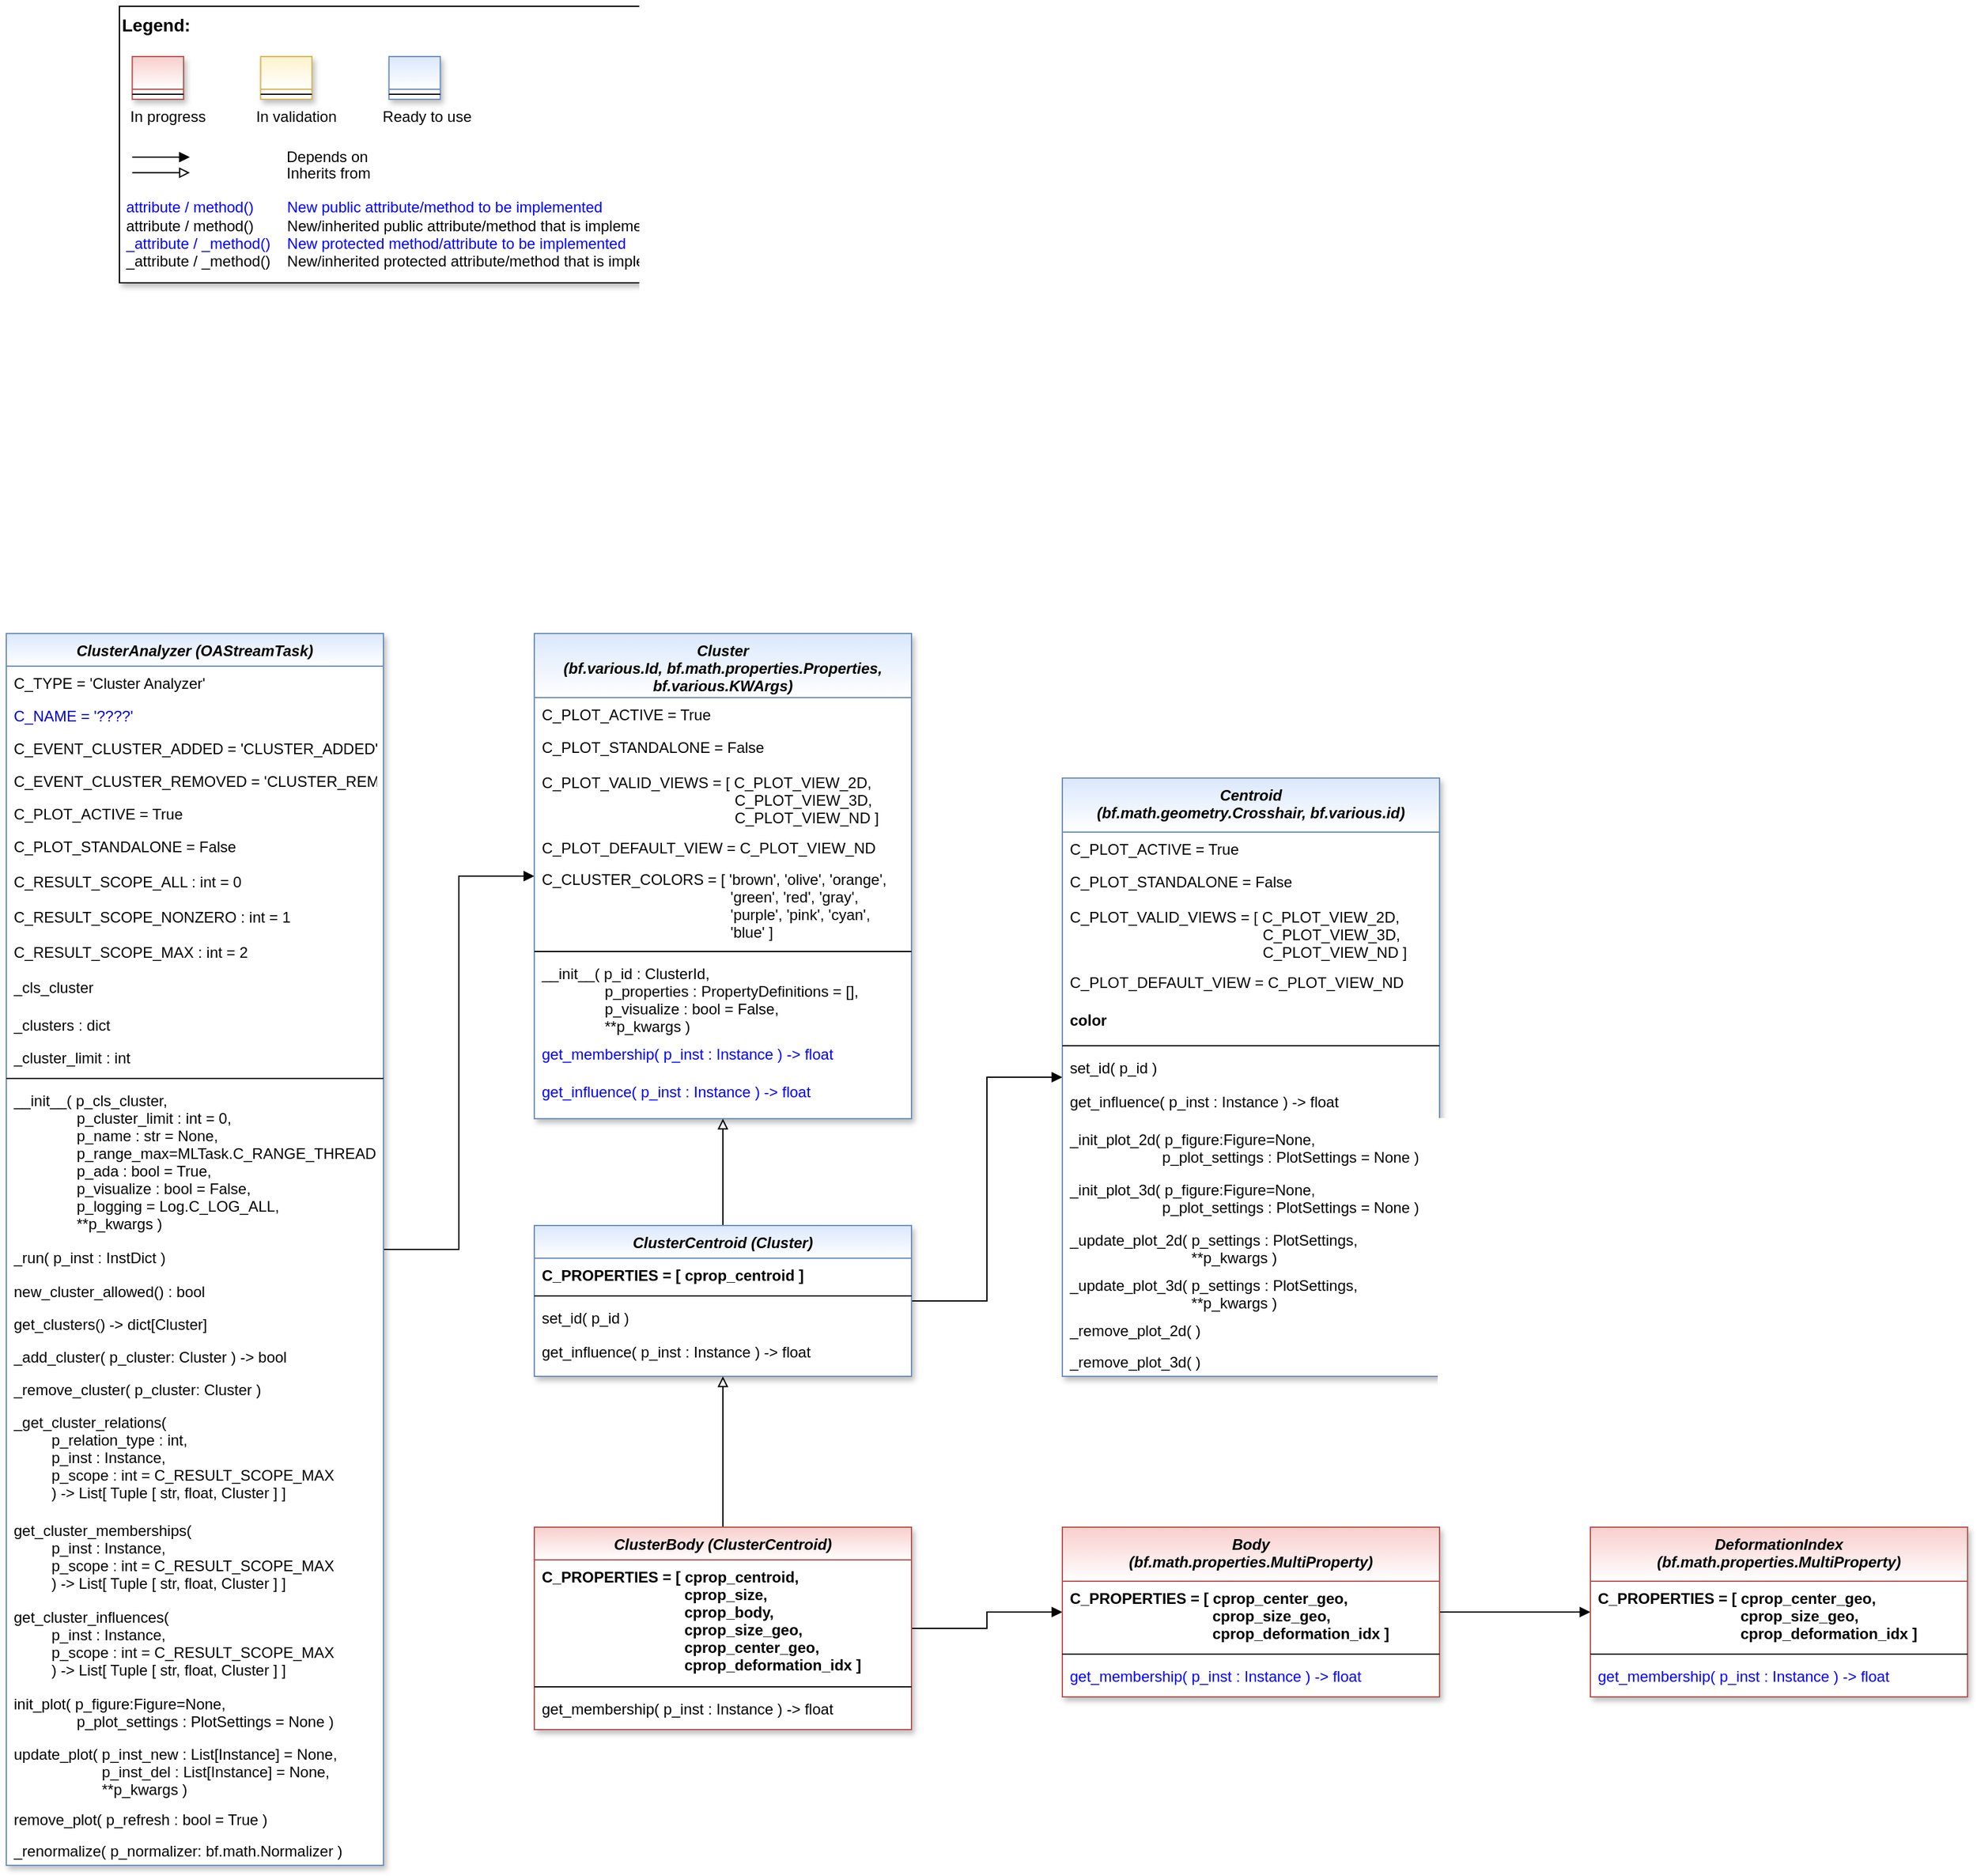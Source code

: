 <mxfile version="26.0.16">
  <diagram id="C5RBs43oDa-KdzZeNtuy" name="Page-1">
    <mxGraphModel dx="2884" dy="2891" grid="1" gridSize="10" guides="1" tooltips="1" connect="1" arrows="1" fold="1" page="1" pageScale="1" pageWidth="2336" pageHeight="1654" math="0" shadow="0">
      <root>
        <mxCell id="WIyWlLk6GJQsqaUBKTNV-0" />
        <mxCell id="WIyWlLk6GJQsqaUBKTNV-1" parent="WIyWlLk6GJQsqaUBKTNV-0" />
        <mxCell id="8to30gGF-NwvKGgbKM0f-0" style="edgeStyle=orthogonalEdgeStyle;rounded=0;orthogonalLoop=1;jettySize=auto;html=1;endArrow=block;endFill=1;" parent="WIyWlLk6GJQsqaUBKTNV-1" source="fdyP1tWBDfPf_pqGQ-dC-91" target="ZzQm4s6gQr2k5gAJpQ90-0" edge="1">
          <mxGeometry relative="1" as="geometry" />
        </mxCell>
        <mxCell id="fdyP1tWBDfPf_pqGQ-dC-91" value="ClusterAnalyzer (OAStreamTask)" style="swimlane;fontStyle=3;align=center;verticalAlign=top;childLayout=stackLayout;horizontal=1;startSize=26;horizontalStack=0;resizeParent=1;resizeLast=0;collapsible=1;marginBottom=0;rounded=0;shadow=1;strokeWidth=1;fillColor=#dae8fc;strokeColor=#6c8ebf;swimlaneFillColor=#ffffff;gradientColor=#FFFFFF;" parent="WIyWlLk6GJQsqaUBKTNV-1" vertex="1">
          <mxGeometry x="40" y="149" width="300" height="980" as="geometry">
            <mxRectangle x="230" y="140" width="160" height="26" as="alternateBounds" />
          </mxGeometry>
        </mxCell>
        <mxCell id="u_LcHSpNlp2SDuldC6Ik-1" value="C_TYPE = &#39;Cluster Analyzer&#39;" style="text;align=left;verticalAlign=top;spacingLeft=4;spacingRight=4;overflow=hidden;rotatable=0;points=[[0,0.5],[1,0.5]];portConstraint=eastwest;fontColor=default;" parent="fdyP1tWBDfPf_pqGQ-dC-91" vertex="1">
          <mxGeometry y="26" width="300" height="26" as="geometry" />
        </mxCell>
        <mxCell id="ha-FynVWbeqEeqbahRzi-0" value="C_NAME = &#39;????&#39;" style="text;align=left;verticalAlign=top;spacingLeft=4;spacingRight=4;overflow=hidden;rotatable=0;points=[[0,0.5],[1,0.5]];portConstraint=eastwest;fontColor=#0000CC;" parent="fdyP1tWBDfPf_pqGQ-dC-91" vertex="1">
          <mxGeometry y="52" width="300" height="26" as="geometry" />
        </mxCell>
        <mxCell id="FSbazA9buHETMWcpUqeL-2" value="C_EVENT_CLUSTER_ADDED = &#39;CLUSTER_ADDED&#39;" style="text;align=left;verticalAlign=top;spacingLeft=4;spacingRight=4;overflow=hidden;rotatable=0;points=[[0,0.5],[1,0.5]];portConstraint=eastwest;fontColor=default;" parent="fdyP1tWBDfPf_pqGQ-dC-91" vertex="1">
          <mxGeometry y="78" width="300" height="26" as="geometry" />
        </mxCell>
        <mxCell id="FSbazA9buHETMWcpUqeL-3" value="C_EVENT_CLUSTER_REMOVED = &#39;CLUSTER_REMOVED&#39;" style="text;align=left;verticalAlign=top;spacingLeft=4;spacingRight=4;overflow=hidden;rotatable=0;points=[[0,0.5],[1,0.5]];portConstraint=eastwest;fontColor=default;" parent="fdyP1tWBDfPf_pqGQ-dC-91" vertex="1">
          <mxGeometry y="104" width="300" height="26" as="geometry" />
        </mxCell>
        <mxCell id="NiR23lWWdtpF8f0qRRbo-54" value="C_PLOT_ACTIVE = True" style="text;align=left;verticalAlign=top;spacingLeft=4;spacingRight=4;overflow=hidden;rotatable=0;points=[[0,0.5],[1,0.5]];portConstraint=eastwest;fontColor=default;" parent="fdyP1tWBDfPf_pqGQ-dC-91" vertex="1">
          <mxGeometry y="130" width="300" height="26" as="geometry" />
        </mxCell>
        <mxCell id="NiR23lWWdtpF8f0qRRbo-55" value="C_PLOT_STANDALONE = False" style="text;align=left;verticalAlign=top;spacingLeft=4;spacingRight=4;overflow=hidden;rotatable=0;points=[[0,0.5],[1,0.5]];portConstraint=eastwest;fontColor=default;" parent="fdyP1tWBDfPf_pqGQ-dC-91" vertex="1">
          <mxGeometry y="156" width="300" height="28" as="geometry" />
        </mxCell>
        <mxCell id="_bpy7UCVCgOma2jbvFI5-0" value="C_RESULT_SCOPE_ALL : int = 0" style="text;align=left;verticalAlign=top;spacingLeft=4;spacingRight=4;overflow=hidden;rotatable=0;points=[[0,0.5],[1,0.5]];portConstraint=eastwest;fontColor=default;" parent="fdyP1tWBDfPf_pqGQ-dC-91" vertex="1">
          <mxGeometry y="184" width="300" height="28" as="geometry" />
        </mxCell>
        <mxCell id="_bpy7UCVCgOma2jbvFI5-1" value="C_RESULT_SCOPE_NONZERO : int = 1" style="text;align=left;verticalAlign=top;spacingLeft=4;spacingRight=4;overflow=hidden;rotatable=0;points=[[0,0.5],[1,0.5]];portConstraint=eastwest;fontColor=default;" parent="fdyP1tWBDfPf_pqGQ-dC-91" vertex="1">
          <mxGeometry y="212" width="300" height="28" as="geometry" />
        </mxCell>
        <mxCell id="_bpy7UCVCgOma2jbvFI5-2" value="C_RESULT_SCOPE_MAX : int = 2" style="text;align=left;verticalAlign=top;spacingLeft=4;spacingRight=4;overflow=hidden;rotatable=0;points=[[0,0.5],[1,0.5]];portConstraint=eastwest;fontColor=default;" parent="fdyP1tWBDfPf_pqGQ-dC-91" vertex="1">
          <mxGeometry y="240" width="300" height="28" as="geometry" />
        </mxCell>
        <mxCell id="kwwsB1o3Xoa45IJOqoYI-13" value="_cls_cluster" style="text;align=left;verticalAlign=top;spacingLeft=4;spacingRight=4;overflow=hidden;rotatable=0;points=[[0,0.5],[1,0.5]];portConstraint=eastwest;fontColor=default;" parent="fdyP1tWBDfPf_pqGQ-dC-91" vertex="1">
          <mxGeometry y="268" width="300" height="30" as="geometry" />
        </mxCell>
        <mxCell id="KbXGNwIy8tF2vyQGKh3L-16" value="_clusters : dict" style="text;align=left;verticalAlign=top;spacingLeft=4;spacingRight=4;overflow=hidden;rotatable=0;points=[[0,0.5],[1,0.5]];portConstraint=eastwest;fontColor=default;" parent="fdyP1tWBDfPf_pqGQ-dC-91" vertex="1">
          <mxGeometry y="298" width="300" height="26" as="geometry" />
        </mxCell>
        <mxCell id="a86A7pApxkxCLPiuyfrF-0" value="_cluster_limit : int" style="text;align=left;verticalAlign=top;spacingLeft=4;spacingRight=4;overflow=hidden;rotatable=0;points=[[0,0.5],[1,0.5]];portConstraint=eastwest;fontColor=default;" parent="fdyP1tWBDfPf_pqGQ-dC-91" vertex="1">
          <mxGeometry y="324" width="300" height="26" as="geometry" />
        </mxCell>
        <mxCell id="fdyP1tWBDfPf_pqGQ-dC-95" value="" style="line;html=1;strokeWidth=1;align=left;verticalAlign=middle;spacingTop=-1;spacingLeft=3;spacingRight=3;rotatable=0;labelPosition=right;points=[];portConstraint=eastwest;" parent="fdyP1tWBDfPf_pqGQ-dC-91" vertex="1">
          <mxGeometry y="350" width="300" height="8" as="geometry" />
        </mxCell>
        <mxCell id="tHnWimVgxmXVisinzfcg-1" value="__init__( p_cls_cluster,&#xa;               p_cluster_limit : int = 0,&#xa;               p_name : str = None,&#xa;               p_range_max=MLTask.C_RANGE_THREAD,&#xa;               p_ada : bool = True,&#xa;               p_visualize : bool = False,&#xa;               p_logging = Log.C_LOG_ALL,&#xa;               **p_kwargs )" style="text;align=left;verticalAlign=top;spacingLeft=4;spacingRight=4;overflow=hidden;rotatable=0;points=[[0,0.5],[1,0.5]];portConstraint=eastwest;fontColor=default;" parent="fdyP1tWBDfPf_pqGQ-dC-91" vertex="1">
          <mxGeometry y="358" width="300" height="125" as="geometry" />
        </mxCell>
        <mxCell id="FSbazA9buHETMWcpUqeL-1" value="_run( p_inst : InstDict )" style="text;align=left;verticalAlign=top;spacingLeft=4;spacingRight=4;overflow=hidden;rotatable=0;points=[[0,0.5],[1,0.5]];portConstraint=eastwest;fontColor=default;" parent="fdyP1tWBDfPf_pqGQ-dC-91" vertex="1">
          <mxGeometry y="483" width="300" height="27" as="geometry" />
        </mxCell>
        <mxCell id="qOahkQ_iAJw-odyaK0tz-0" value="new_cluster_allowed() : bool" style="text;align=left;verticalAlign=top;spacingLeft=4;spacingRight=4;overflow=hidden;rotatable=0;points=[[0,0.5],[1,0.5]];portConstraint=eastwest;fontColor=default;" parent="fdyP1tWBDfPf_pqGQ-dC-91" vertex="1">
          <mxGeometry y="510" width="300" height="26" as="geometry" />
        </mxCell>
        <mxCell id="NC4ok9Ms9W8lQ4tfJlZF-27" value="get_clusters() -&gt; dict[Cluster]" style="text;align=left;verticalAlign=top;spacingLeft=4;spacingRight=4;overflow=hidden;rotatable=0;points=[[0,0.5],[1,0.5]];portConstraint=eastwest;fontColor=default;" parent="fdyP1tWBDfPf_pqGQ-dC-91" vertex="1">
          <mxGeometry y="536" width="300" height="26" as="geometry" />
        </mxCell>
        <mxCell id="HgFk4HmuHH4VQ0Jvzqtj-0" value="_add_cluster( p_cluster: Cluster ) -&gt; bool" style="text;align=left;verticalAlign=top;spacingLeft=4;spacingRight=4;overflow=hidden;rotatable=0;points=[[0,0.5],[1,0.5]];portConstraint=eastwest;fontColor=default;" parent="fdyP1tWBDfPf_pqGQ-dC-91" vertex="1">
          <mxGeometry y="562" width="300" height="26" as="geometry" />
        </mxCell>
        <mxCell id="HgFk4HmuHH4VQ0Jvzqtj-1" value="_remove_cluster( p_cluster: Cluster )" style="text;align=left;verticalAlign=top;spacingLeft=4;spacingRight=4;overflow=hidden;rotatable=0;points=[[0,0.5],[1,0.5]];portConstraint=eastwest;fontColor=default;" parent="fdyP1tWBDfPf_pqGQ-dC-91" vertex="1">
          <mxGeometry y="588" width="300" height="26" as="geometry" />
        </mxCell>
        <mxCell id="INhLgSDpSaQf--5vrpYs-4" value="_get_cluster_relations( &#xa;         p_relation_type : int,&#xa;         p_inst : Instance,&#xa;         p_scope : int = C_RESULT_SCOPE_MAX&#xa;         ) -&gt; List[ Tuple [ str, float, Cluster ] ]" style="text;align=left;verticalAlign=top;spacingLeft=4;spacingRight=4;overflow=hidden;rotatable=0;points=[[0,0.5],[1,0.5]];portConstraint=eastwest;fontColor=default;" parent="fdyP1tWBDfPf_pqGQ-dC-91" vertex="1">
          <mxGeometry y="614" width="300" height="86" as="geometry" />
        </mxCell>
        <mxCell id="MdppRDNMOQBX0Ns-GjJF-3" value="get_cluster_memberships( &#xa;         p_inst : Instance,&#xa;         p_scope : int = C_RESULT_SCOPE_MAX&#xa;         ) -&gt; List[ Tuple [ str, float, Cluster ] ]" style="text;align=left;verticalAlign=top;spacingLeft=4;spacingRight=4;overflow=hidden;rotatable=0;points=[[0,0.5],[1,0.5]];portConstraint=eastwest;fontColor=default;" parent="fdyP1tWBDfPf_pqGQ-dC-91" vertex="1">
          <mxGeometry y="700" width="300" height="69" as="geometry" />
        </mxCell>
        <mxCell id="INhLgSDpSaQf--5vrpYs-0" value="get_cluster_influences( &#xa;         p_inst : Instance,&#xa;         p_scope : int = C_RESULT_SCOPE_MAX&#xa;         ) -&gt; List[ Tuple [ str, float, Cluster ] ]" style="text;align=left;verticalAlign=top;spacingLeft=4;spacingRight=4;overflow=hidden;rotatable=0;points=[[0,0.5],[1,0.5]];portConstraint=eastwest;fontColor=default;" parent="fdyP1tWBDfPf_pqGQ-dC-91" vertex="1">
          <mxGeometry y="769" width="300" height="69" as="geometry" />
        </mxCell>
        <mxCell id="1s4E6dsTAfM4Sj1OL9Xe-2" value="init_plot( p_figure:Figure=None, &#xa;               p_plot_settings : PlotSettings = None )" style="text;align=left;verticalAlign=top;spacingLeft=4;spacingRight=4;overflow=hidden;rotatable=0;points=[[0,0.5],[1,0.5]];portConstraint=eastwest;fontColor=default;" parent="fdyP1tWBDfPf_pqGQ-dC-91" vertex="1">
          <mxGeometry y="838" width="300" height="40" as="geometry" />
        </mxCell>
        <mxCell id="1s4E6dsTAfM4Sj1OL9Xe-1" value="update_plot( p_inst_new : List[Instance] = None, &#xa;                     p_inst_del : List[Instance] = None,&#xa;                     **p_kwargs )" style="text;align=left;verticalAlign=top;spacingLeft=4;spacingRight=4;overflow=hidden;rotatable=0;points=[[0,0.5],[1,0.5]];portConstraint=eastwest;fontColor=default;" parent="fdyP1tWBDfPf_pqGQ-dC-91" vertex="1">
          <mxGeometry y="878" width="300" height="52" as="geometry" />
        </mxCell>
        <mxCell id="P9UwufEWkwkum4dldFdW-0" value="remove_plot( p_refresh : bool = True )" style="text;align=left;verticalAlign=top;spacingLeft=4;spacingRight=4;overflow=hidden;rotatable=0;points=[[0,0.5],[1,0.5]];portConstraint=eastwest;fontColor=default;" parent="fdyP1tWBDfPf_pqGQ-dC-91" vertex="1">
          <mxGeometry y="930" width="300" height="25" as="geometry" />
        </mxCell>
        <mxCell id="Jw8DPvIjeIiS6fOWRAK2-1" value="_renormalize( p_normalizer: bf.math.Normalizer )" style="text;align=left;verticalAlign=top;spacingLeft=4;spacingRight=4;overflow=hidden;rotatable=0;points=[[0,0.5],[1,0.5]];portConstraint=eastwest;fontColor=default;" parent="fdyP1tWBDfPf_pqGQ-dC-91" vertex="1">
          <mxGeometry y="955" width="300" height="25" as="geometry" />
        </mxCell>
        <mxCell id="ZzQm4s6gQr2k5gAJpQ90-0" value="Cluster &#xa;(bf.various.Id, bf.math.properties.Properties,&#xa;bf.various.KWArgs)" style="swimlane;fontStyle=3;align=center;verticalAlign=top;childLayout=stackLayout;horizontal=1;startSize=51;horizontalStack=0;resizeParent=1;resizeLast=0;collapsible=1;marginBottom=0;rounded=0;shadow=1;strokeWidth=1;fillColor=#dae8fc;strokeColor=#6c8ebf;swimlaneFillColor=#ffffff;gradientColor=#FFFFFF;" parent="WIyWlLk6GJQsqaUBKTNV-1" vertex="1">
          <mxGeometry x="460" y="149" width="300" height="386" as="geometry">
            <mxRectangle x="230" y="140" width="160" height="26" as="alternateBounds" />
          </mxGeometry>
        </mxCell>
        <mxCell id="KbXGNwIy8tF2vyQGKh3L-18" value="C_PLOT_ACTIVE = True" style="text;align=left;verticalAlign=top;spacingLeft=4;spacingRight=4;overflow=hidden;rotatable=0;points=[[0,0.5],[1,0.5]];portConstraint=eastwest;fontColor=default;" parent="ZzQm4s6gQr2k5gAJpQ90-0" vertex="1">
          <mxGeometry y="51" width="300" height="26" as="geometry" />
        </mxCell>
        <mxCell id="KbXGNwIy8tF2vyQGKh3L-17" value="C_PLOT_STANDALONE = False" style="text;align=left;verticalAlign=top;spacingLeft=4;spacingRight=4;overflow=hidden;rotatable=0;points=[[0,0.5],[1,0.5]];portConstraint=eastwest;fontColor=default;" parent="ZzQm4s6gQr2k5gAJpQ90-0" vertex="1">
          <mxGeometry y="77" width="300" height="28" as="geometry" />
        </mxCell>
        <mxCell id="1s4E6dsTAfM4Sj1OL9Xe-6" value="C_PLOT_VALID_VIEWS = [ C_PLOT_VIEW_2D,&#xa;                                              C_PLOT_VIEW_3D,&#xa;                                              C_PLOT_VIEW_ND ]" style="text;align=left;verticalAlign=top;spacingLeft=4;spacingRight=4;overflow=hidden;rotatable=0;points=[[0,0.5],[1,0.5]];portConstraint=eastwest;fontColor=default;" parent="ZzQm4s6gQr2k5gAJpQ90-0" vertex="1">
          <mxGeometry y="105" width="300" height="52" as="geometry" />
        </mxCell>
        <mxCell id="1s4E6dsTAfM4Sj1OL9Xe-7" value="C_PLOT_DEFAULT_VIEW = C_PLOT_VIEW_ND" style="text;align=left;verticalAlign=top;spacingLeft=4;spacingRight=4;overflow=hidden;rotatable=0;points=[[0,0.5],[1,0.5]];portConstraint=eastwest;fontColor=default;" parent="ZzQm4s6gQr2k5gAJpQ90-0" vertex="1">
          <mxGeometry y="157" width="300" height="25" as="geometry" />
        </mxCell>
        <mxCell id="M-xauejE_rXeskbm-cPy-8" value="C_CLUSTER_COLORS = [ &#39;brown&#39;, &#39;olive&#39;, &#39;orange&#39;, &#xa;                                             &#39;green&#39;, &#39;red&#39;, &#39;gray&#39;, &#xa;                                             &#39;purple&#39;, &#39;pink&#39;, &#39;cyan&#39;,&#xa;                                             &#39;blue&#39; ]" style="text;align=left;verticalAlign=top;spacingLeft=4;spacingRight=4;overflow=hidden;rotatable=0;points=[[0,0.5],[1,0.5]];portConstraint=eastwest;fontColor=default;" vertex="1" parent="ZzQm4s6gQr2k5gAJpQ90-0">
          <mxGeometry y="182" width="300" height="67" as="geometry" />
        </mxCell>
        <mxCell id="ZzQm4s6gQr2k5gAJpQ90-3" value="" style="line;html=1;strokeWidth=1;align=left;verticalAlign=middle;spacingTop=-1;spacingLeft=3;spacingRight=3;rotatable=0;labelPosition=right;points=[];portConstraint=eastwest;" parent="ZzQm4s6gQr2k5gAJpQ90-0" vertex="1">
          <mxGeometry y="249" width="300" height="8" as="geometry" />
        </mxCell>
        <mxCell id="kwwsB1o3Xoa45IJOqoYI-29" value="__init__( p_id : ClusterId, &#xa;               p_properties : PropertyDefinitions = [],&#xa;               p_visualize : bool = False,&#xa;               **p_kwargs )" style="text;align=left;verticalAlign=top;spacingLeft=4;spacingRight=4;overflow=hidden;rotatable=0;points=[[0,0.5],[1,0.5]];portConstraint=eastwest;fontColor=default;" parent="ZzQm4s6gQr2k5gAJpQ90-0" vertex="1">
          <mxGeometry y="257" width="300" height="64" as="geometry" />
        </mxCell>
        <mxCell id="kwwsB1o3Xoa45IJOqoYI-11" value="get_membership( p_inst : Instance ) -&gt; float" style="text;align=left;verticalAlign=top;spacingLeft=4;spacingRight=4;overflow=hidden;rotatable=0;points=[[0,0.5],[1,0.5]];portConstraint=eastwest;fontColor=#0000FF;" parent="ZzQm4s6gQr2k5gAJpQ90-0" vertex="1">
          <mxGeometry y="321" width="300" height="30" as="geometry" />
        </mxCell>
        <mxCell id="INhLgSDpSaQf--5vrpYs-1" value="get_influence( p_inst : Instance ) -&gt; float" style="text;align=left;verticalAlign=top;spacingLeft=4;spacingRight=4;overflow=hidden;rotatable=0;points=[[0,0.5],[1,0.5]];portConstraint=eastwest;fontColor=#0000FF;" parent="ZzQm4s6gQr2k5gAJpQ90-0" vertex="1">
          <mxGeometry y="351" width="300" height="30" as="geometry" />
        </mxCell>
        <mxCell id="KbXGNwIy8tF2vyQGKh3L-19" style="edgeStyle=orthogonalEdgeStyle;rounded=0;orthogonalLoop=1;jettySize=auto;html=1;fontColor=default;endArrow=block;endFill=0;" parent="WIyWlLk6GJQsqaUBKTNV-1" source="wgUTGSHIKvsrYvQJ55uV-24" target="ZzQm4s6gQr2k5gAJpQ90-0" edge="1">
          <mxGeometry relative="1" as="geometry" />
        </mxCell>
        <mxCell id="nNE4rJM0kESEuAHXS_eE-15" style="edgeStyle=orthogonalEdgeStyle;rounded=0;orthogonalLoop=1;jettySize=auto;html=1;endArrow=block;endFill=1;" parent="WIyWlLk6GJQsqaUBKTNV-1" source="wgUTGSHIKvsrYvQJ55uV-24" target="nNE4rJM0kESEuAHXS_eE-6" edge="1">
          <mxGeometry relative="1" as="geometry" />
        </mxCell>
        <mxCell id="wgUTGSHIKvsrYvQJ55uV-24" value="ClusterCentroid (Cluster)" style="swimlane;fontStyle=3;align=center;verticalAlign=top;childLayout=stackLayout;horizontal=1;startSize=26;horizontalStack=0;resizeParent=1;resizeLast=0;collapsible=1;marginBottom=0;rounded=0;shadow=1;strokeWidth=1;fillColor=#dae8fc;strokeColor=#6c8ebf;swimlaneFillColor=#ffffff;gradientColor=#FFFFFF;" parent="WIyWlLk6GJQsqaUBKTNV-1" vertex="1">
          <mxGeometry x="460" y="620" width="300" height="120" as="geometry">
            <mxRectangle x="230" y="140" width="160" height="26" as="alternateBounds" />
          </mxGeometry>
        </mxCell>
        <mxCell id="wgUTGSHIKvsrYvQJ55uV-32" value="C_PROPERTIES = [ cprop_centroid ]" style="text;align=left;verticalAlign=top;spacingLeft=4;spacingRight=4;overflow=hidden;rotatable=0;points=[[0,0.5],[1,0.5]];portConstraint=eastwest;fontStyle=1" parent="wgUTGSHIKvsrYvQJ55uV-24" vertex="1">
          <mxGeometry y="26" width="300" height="26" as="geometry" />
        </mxCell>
        <mxCell id="wgUTGSHIKvsrYvQJ55uV-42" value="" style="line;html=1;strokeWidth=1;align=left;verticalAlign=middle;spacingTop=-1;spacingLeft=3;spacingRight=3;rotatable=0;labelPosition=right;points=[];portConstraint=eastwest;" parent="wgUTGSHIKvsrYvQJ55uV-24" vertex="1">
          <mxGeometry y="52" width="300" height="8" as="geometry" />
        </mxCell>
        <mxCell id="8yZhALTeXKdEAU2tGBFE-2" value="set_id( p_id )" style="text;align=left;verticalAlign=top;spacingLeft=4;spacingRight=4;overflow=hidden;rotatable=0;points=[[0,0.5],[1,0.5]];portConstraint=eastwest;fontColor=default;" parent="wgUTGSHIKvsrYvQJ55uV-24" vertex="1">
          <mxGeometry y="60" width="300" height="27" as="geometry" />
        </mxCell>
        <mxCell id="INhLgSDpSaQf--5vrpYs-3" value="get_influence( p_inst : Instance ) -&gt; float" style="text;align=left;verticalAlign=top;spacingLeft=4;spacingRight=4;overflow=hidden;rotatable=0;points=[[0,0.5],[1,0.5]];portConstraint=eastwest;fontColor=default;" parent="wgUTGSHIKvsrYvQJ55uV-24" vertex="1">
          <mxGeometry y="87" width="300" height="30" as="geometry" />
        </mxCell>
        <mxCell id="BoTwabzS6H-qQH0K2tgn-0" value="" style="group" parent="WIyWlLk6GJQsqaUBKTNV-1" vertex="1" connectable="0">
          <mxGeometry x="130" y="-350" width="490" height="220" as="geometry" />
        </mxCell>
        <mxCell id="fcJVb3HREh7NScvAmxeq-1" value="&lt;font color=&quot;#000000&quot; size=&quot;1&quot;&gt;&lt;b style=&quot;font-size: 14px&quot;&gt;Legend:&lt;br&gt;&lt;/b&gt;&lt;/font&gt;&lt;br&gt;&lt;br&gt;&lt;br&gt;&lt;font color=&quot;#0000ff&quot; style=&quot;font-size: 6px&quot;&gt;&lt;br&gt;&lt;/font&gt;&lt;span style=&quot;color: rgb(0 , 0 , 0)&quot;&gt;&lt;font style=&quot;font-size: 4px&quot;&gt;&amp;nbsp; &amp;nbsp;&lt;/font&gt;&amp;nbsp;In progress&amp;nbsp; &amp;nbsp; &amp;nbsp; &amp;nbsp; &amp;nbsp; &amp;nbsp; In validation&amp;nbsp; &amp;nbsp; &amp;nbsp; &amp;nbsp; &amp;nbsp; &amp;nbsp;Ready to use&lt;/span&gt;&lt;font color=&quot;#000000&quot;&gt;&amp;nbsp;&lt;br&gt;&lt;/font&gt;&lt;font color=&quot;#0000ff&quot;&gt;&lt;br&gt;&lt;br&gt;&lt;br&gt;&lt;br&gt;&amp;nbsp;attribute / method()&amp;nbsp; &amp;nbsp; &amp;nbsp; &amp;nbsp; New public attribute/method to be implemented&lt;/font&gt;&lt;br&gt;&lt;font color=&quot;#000000&quot;&gt;&amp;nbsp;&lt;/font&gt;&lt;font color=&quot;#000000&quot;&gt;attribute / method()&lt;span&gt;&#x9;&lt;/span&gt;&amp;nbsp; &amp;nbsp; &amp;nbsp; &amp;nbsp;New/inherited public attribute/method that is implemented here&lt;br&gt;&lt;/font&gt;&lt;font color=&quot;#0000ff&quot;&gt;&amp;nbsp;_attribute /&amp;nbsp;&lt;/font&gt;&lt;font color=&quot;#0000ff&quot;&gt;_method()&amp;nbsp; &amp;nbsp; New protected method/attribute to be implemented&lt;/font&gt;&lt;br&gt;&lt;font color=&quot;#000000&quot;&gt;&amp;nbsp;_attribute / _method()&amp;nbsp; &amp;nbsp; New/inherited protected attribute/method that is implemented here&lt;br&gt;&lt;/font&gt;&lt;font color=&quot;#000000&quot;&gt;&lt;br&gt;&lt;br&gt;&lt;br&gt;&lt;br&gt;&lt;br&gt;&lt;/font&gt;" style="text;html=1;align=left;verticalAlign=top;whiteSpace=wrap;rounded=0;fontColor=#006600;strokeColor=#000000;shadow=1;fillColor=#ffffff;" parent="BoTwabzS6H-qQH0K2tgn-0" vertex="1">
          <mxGeometry width="490.0" height="220" as="geometry" />
        </mxCell>
        <mxCell id="fcJVb3HREh7NScvAmxeq-2" value="Depends on" style="endArrow=block;html=1;labelPosition=right;verticalLabelPosition=middle;align=left;verticalAlign=middle;endFill=1;fontSize=12;" parent="BoTwabzS6H-qQH0K2tgn-0" edge="1">
          <mxGeometry x="-1623.125" y="-2180" width="51.042" height="50" as="geometry">
            <mxPoint x="10.208" y="120.003" as="sourcePoint" />
            <mxPoint x="55.991" y="120.003" as="targetPoint" />
            <mxPoint x="98" as="offset" />
            <Array as="points">
              <mxPoint x="30.625" y="120" />
            </Array>
          </mxGeometry>
        </mxCell>
        <mxCell id="fcJVb3HREh7NScvAmxeq-3" value="Inherits from" style="endArrow=block;html=1;labelPosition=right;verticalLabelPosition=middle;align=left;verticalAlign=middle;endFill=0;fontSize=12;" parent="BoTwabzS6H-qQH0K2tgn-0" edge="1">
          <mxGeometry x="-1623.125" y="-2180" width="51.042" height="50" as="geometry">
            <mxPoint x="10.208" y="132.385" as="sourcePoint" />
            <mxPoint x="55.991" y="132.385" as="targetPoint" />
            <mxPoint x="98" y="1" as="offset" />
          </mxGeometry>
        </mxCell>
        <mxCell id="fcJVb3HREh7NScvAmxeq-4" value="" style="swimlane;fontStyle=3;align=center;verticalAlign=top;childLayout=stackLayout;horizontal=1;startSize=26;horizontalStack=0;resizeParent=1;resizeLast=0;collapsible=1;marginBottom=0;rounded=0;shadow=1;strokeWidth=1;fillColor=#f8cecc;strokeColor=#b85450;gradientColor=#ffffff;swimlaneFillColor=#ffffff;" parent="BoTwabzS6H-qQH0K2tgn-0" vertex="1">
          <mxGeometry x="10.208" y="40" width="40.833" height="34" as="geometry">
            <mxRectangle x="230" y="140" width="160" height="26" as="alternateBounds" />
          </mxGeometry>
        </mxCell>
        <mxCell id="fcJVb3HREh7NScvAmxeq-5" value="" style="line;html=1;strokeWidth=1;align=left;verticalAlign=middle;spacingTop=-1;spacingLeft=3;spacingRight=3;rotatable=0;labelPosition=right;points=[];portConstraint=eastwest;" parent="fcJVb3HREh7NScvAmxeq-4" vertex="1">
          <mxGeometry y="26" width="40.833" height="8" as="geometry" />
        </mxCell>
        <mxCell id="fcJVb3HREh7NScvAmxeq-6" value="" style="swimlane;fontStyle=3;align=center;verticalAlign=top;childLayout=stackLayout;horizontal=1;startSize=26;horizontalStack=0;resizeParent=1;resizeLast=0;collapsible=1;marginBottom=0;rounded=0;shadow=1;strokeWidth=1;fillColor=#fff2cc;strokeColor=#d6b656;gradientColor=#ffffff;swimlaneFillColor=#ffffff;" parent="BoTwabzS6H-qQH0K2tgn-0" vertex="1">
          <mxGeometry x="112.292" y="40" width="40.833" height="34" as="geometry">
            <mxRectangle x="230" y="140" width="160" height="26" as="alternateBounds" />
          </mxGeometry>
        </mxCell>
        <mxCell id="fcJVb3HREh7NScvAmxeq-7" value="" style="line;html=1;strokeWidth=1;align=left;verticalAlign=middle;spacingTop=-1;spacingLeft=3;spacingRight=3;rotatable=0;labelPosition=right;points=[];portConstraint=eastwest;" parent="fcJVb3HREh7NScvAmxeq-6" vertex="1">
          <mxGeometry y="26" width="40.833" height="8" as="geometry" />
        </mxCell>
        <mxCell id="fcJVb3HREh7NScvAmxeq-8" value="" style="swimlane;fontStyle=3;align=center;verticalAlign=top;childLayout=stackLayout;horizontal=1;startSize=26;horizontalStack=0;resizeParent=1;resizeLast=0;collapsible=1;marginBottom=0;rounded=0;shadow=1;strokeWidth=1;fillColor=#dae8fc;strokeColor=#6c8ebf;gradientColor=#ffffff;swimlaneFillColor=#ffffff;" parent="BoTwabzS6H-qQH0K2tgn-0" vertex="1">
          <mxGeometry x="214.375" y="40" width="40.833" height="34" as="geometry">
            <mxRectangle x="230" y="140" width="160" height="26" as="alternateBounds" />
          </mxGeometry>
        </mxCell>
        <mxCell id="fcJVb3HREh7NScvAmxeq-9" value="" style="line;html=1;strokeWidth=1;align=left;verticalAlign=middle;spacingTop=-1;spacingLeft=3;spacingRight=3;rotatable=0;labelPosition=right;points=[];portConstraint=eastwest;" parent="fcJVb3HREh7NScvAmxeq-8" vertex="1">
          <mxGeometry y="26" width="40.833" height="8" as="geometry" />
        </mxCell>
        <mxCell id="nNE4rJM0kESEuAHXS_eE-5" style="edgeStyle=orthogonalEdgeStyle;rounded=0;orthogonalLoop=1;jettySize=auto;html=1;endArrow=block;endFill=0;" parent="WIyWlLk6GJQsqaUBKTNV-1" source="nNE4rJM0kESEuAHXS_eE-0" target="wgUTGSHIKvsrYvQJ55uV-24" edge="1">
          <mxGeometry relative="1" as="geometry" />
        </mxCell>
        <mxCell id="nNE4rJM0kESEuAHXS_eE-28" style="edgeStyle=orthogonalEdgeStyle;rounded=0;orthogonalLoop=1;jettySize=auto;html=1;endArrow=block;endFill=1;" parent="WIyWlLk6GJQsqaUBKTNV-1" source="nNE4rJM0kESEuAHXS_eE-0" target="nNE4rJM0kESEuAHXS_eE-23" edge="1">
          <mxGeometry relative="1" as="geometry" />
        </mxCell>
        <mxCell id="nNE4rJM0kESEuAHXS_eE-0" value="ClusterBody (ClusterCentroid)" style="swimlane;fontStyle=3;align=center;verticalAlign=top;childLayout=stackLayout;horizontal=1;startSize=26;horizontalStack=0;resizeParent=1;resizeLast=0;collapsible=1;marginBottom=0;rounded=0;shadow=1;strokeWidth=1;fillColor=#f8cecc;strokeColor=#b85450;swimlaneFillColor=#ffffff;gradientColor=#FFFFFF;" parent="WIyWlLk6GJQsqaUBKTNV-1" vertex="1">
          <mxGeometry x="460" y="860" width="300" height="161" as="geometry">
            <mxRectangle x="230" y="140" width="160" height="26" as="alternateBounds" />
          </mxGeometry>
        </mxCell>
        <mxCell id="nNE4rJM0kESEuAHXS_eE-1" value="C_PROPERTIES = [ cprop_centroid,&#xa;                                  cprop_size,&#xa;                                  cprop_body,&#xa;                                  cprop_size_geo,&#xa;                                  cprop_center_geo,&#xa;                                  cprop_deformation_idx ]" style="text;align=left;verticalAlign=top;spacingLeft=4;spacingRight=4;overflow=hidden;rotatable=0;points=[[0,0.5],[1,0.5]];portConstraint=eastwest;fontStyle=1" parent="nNE4rJM0kESEuAHXS_eE-0" vertex="1">
          <mxGeometry y="26" width="300" height="97" as="geometry" />
        </mxCell>
        <mxCell id="nNE4rJM0kESEuAHXS_eE-2" value="" style="line;html=1;strokeWidth=1;align=left;verticalAlign=middle;spacingTop=-1;spacingLeft=3;spacingRight=3;rotatable=0;labelPosition=right;points=[];portConstraint=eastwest;" parent="nNE4rJM0kESEuAHXS_eE-0" vertex="1">
          <mxGeometry y="123" width="300" height="8" as="geometry" />
        </mxCell>
        <mxCell id="M-xauejE_rXeskbm-cPy-0" value="get_membership( p_inst : Instance ) -&gt; float" style="text;align=left;verticalAlign=top;spacingLeft=4;spacingRight=4;overflow=hidden;rotatable=0;points=[[0,0.5],[1,0.5]];portConstraint=eastwest;fontColor=default;" vertex="1" parent="nNE4rJM0kESEuAHXS_eE-0">
          <mxGeometry y="131" width="300" height="30" as="geometry" />
        </mxCell>
        <mxCell id="nNE4rJM0kESEuAHXS_eE-6" value="Centroid&#xa;(bf.math.geometry.Crosshair, bf.various.id)" style="swimlane;fontStyle=3;align=center;verticalAlign=top;childLayout=stackLayout;horizontal=1;startSize=43;horizontalStack=0;resizeParent=1;resizeLast=0;collapsible=1;marginBottom=0;rounded=0;shadow=1;strokeWidth=1;fillColor=#dae8fc;strokeColor=#6c8ebf;swimlaneFillColor=#ffffff;gradientColor=#FFFFFF;" parent="WIyWlLk6GJQsqaUBKTNV-1" vertex="1">
          <mxGeometry x="880" y="264" width="300" height="476" as="geometry">
            <mxRectangle x="230" y="140" width="160" height="26" as="alternateBounds" />
          </mxGeometry>
        </mxCell>
        <mxCell id="nNE4rJM0kESEuAHXS_eE-11" value="C_PLOT_ACTIVE = True" style="text;align=left;verticalAlign=top;spacingLeft=4;spacingRight=4;overflow=hidden;rotatable=0;points=[[0,0.5],[1,0.5]];portConstraint=eastwest;fontColor=default;" parent="nNE4rJM0kESEuAHXS_eE-6" vertex="1">
          <mxGeometry y="43" width="300" height="26" as="geometry" />
        </mxCell>
        <mxCell id="nNE4rJM0kESEuAHXS_eE-12" value="C_PLOT_STANDALONE = False" style="text;align=left;verticalAlign=top;spacingLeft=4;spacingRight=4;overflow=hidden;rotatable=0;points=[[0,0.5],[1,0.5]];portConstraint=eastwest;fontColor=default;" parent="nNE4rJM0kESEuAHXS_eE-6" vertex="1">
          <mxGeometry y="69" width="300" height="28" as="geometry" />
        </mxCell>
        <mxCell id="nNE4rJM0kESEuAHXS_eE-13" value="C_PLOT_VALID_VIEWS = [ C_PLOT_VIEW_2D,&#xa;                                              C_PLOT_VIEW_3D,&#xa;                                              C_PLOT_VIEW_ND ]" style="text;align=left;verticalAlign=top;spacingLeft=4;spacingRight=4;overflow=hidden;rotatable=0;points=[[0,0.5],[1,0.5]];portConstraint=eastwest;fontColor=default;" parent="nNE4rJM0kESEuAHXS_eE-6" vertex="1">
          <mxGeometry y="97" width="300" height="52" as="geometry" />
        </mxCell>
        <mxCell id="nNE4rJM0kESEuAHXS_eE-14" value="C_PLOT_DEFAULT_VIEW = C_PLOT_VIEW_ND" style="text;align=left;verticalAlign=top;spacingLeft=4;spacingRight=4;overflow=hidden;rotatable=0;points=[[0,0.5],[1,0.5]];portConstraint=eastwest;fontColor=default;" parent="nNE4rJM0kESEuAHXS_eE-6" vertex="1">
          <mxGeometry y="149" width="300" height="30" as="geometry" />
        </mxCell>
        <mxCell id="M-xauejE_rXeskbm-cPy-7" value="color" style="text;align=left;verticalAlign=top;spacingLeft=4;spacingRight=4;overflow=hidden;rotatable=0;points=[[0,0.5],[1,0.5]];portConstraint=eastwest;fontColor=default;fontStyle=1" vertex="1" parent="nNE4rJM0kESEuAHXS_eE-6">
          <mxGeometry y="179" width="300" height="30" as="geometry" />
        </mxCell>
        <mxCell id="nNE4rJM0kESEuAHXS_eE-8" value="" style="line;html=1;strokeWidth=1;align=left;verticalAlign=middle;spacingTop=-1;spacingLeft=3;spacingRight=3;rotatable=0;labelPosition=right;points=[];portConstraint=eastwest;" parent="nNE4rJM0kESEuAHXS_eE-6" vertex="1">
          <mxGeometry y="209" width="300" height="8" as="geometry" />
        </mxCell>
        <mxCell id="nNE4rJM0kESEuAHXS_eE-9" value="set_id( p_id )" style="text;align=left;verticalAlign=top;spacingLeft=4;spacingRight=4;overflow=hidden;rotatable=0;points=[[0,0.5],[1,0.5]];portConstraint=eastwest;fontColor=default;" parent="nNE4rJM0kESEuAHXS_eE-6" vertex="1">
          <mxGeometry y="217" width="300" height="27" as="geometry" />
        </mxCell>
        <mxCell id="nNE4rJM0kESEuAHXS_eE-10" value="get_influence( p_inst : Instance ) -&gt; float" style="text;align=left;verticalAlign=top;spacingLeft=4;spacingRight=4;overflow=hidden;rotatable=0;points=[[0,0.5],[1,0.5]];portConstraint=eastwest;fontColor=default;" parent="nNE4rJM0kESEuAHXS_eE-6" vertex="1">
          <mxGeometry y="244" width="300" height="30" as="geometry" />
        </mxCell>
        <mxCell id="nNE4rJM0kESEuAHXS_eE-17" value="_init_plot_2d( p_figure:Figure=None, &#xa;                      p_plot_settings : PlotSettings = None )" style="text;align=left;verticalAlign=top;spacingLeft=4;spacingRight=4;overflow=hidden;rotatable=0;points=[[0,0.5],[1,0.5]];portConstraint=eastwest;fontColor=default;" parent="nNE4rJM0kESEuAHXS_eE-6" vertex="1">
          <mxGeometry y="274" width="300" height="40" as="geometry" />
        </mxCell>
        <mxCell id="nNE4rJM0kESEuAHXS_eE-16" value="_init_plot_3d( p_figure:Figure=None, &#xa;                      p_plot_settings : PlotSettings = None )" style="text;align=left;verticalAlign=top;spacingLeft=4;spacingRight=4;overflow=hidden;rotatable=0;points=[[0,0.5],[1,0.5]];portConstraint=eastwest;fontColor=default;" parent="nNE4rJM0kESEuAHXS_eE-6" vertex="1">
          <mxGeometry y="314" width="300" height="40" as="geometry" />
        </mxCell>
        <mxCell id="nNE4rJM0kESEuAHXS_eE-18" value="_update_plot_2d( p_settings : PlotSettings, &#xa;                             **p_kwargs )" style="text;align=left;verticalAlign=top;spacingLeft=4;spacingRight=4;overflow=hidden;rotatable=0;points=[[0,0.5],[1,0.5]];portConstraint=eastwest;fontColor=default;" parent="nNE4rJM0kESEuAHXS_eE-6" vertex="1">
          <mxGeometry y="354" width="300" height="36" as="geometry" />
        </mxCell>
        <mxCell id="nNE4rJM0kESEuAHXS_eE-21" value="_update_plot_3d( p_settings : PlotSettings, &#xa;                             **p_kwargs )" style="text;align=left;verticalAlign=top;spacingLeft=4;spacingRight=4;overflow=hidden;rotatable=0;points=[[0,0.5],[1,0.5]];portConstraint=eastwest;fontColor=default;" parent="nNE4rJM0kESEuAHXS_eE-6" vertex="1">
          <mxGeometry y="390" width="300" height="36" as="geometry" />
        </mxCell>
        <mxCell id="nNE4rJM0kESEuAHXS_eE-22" value="_remove_plot_2d( )" style="text;align=left;verticalAlign=top;spacingLeft=4;spacingRight=4;overflow=hidden;rotatable=0;points=[[0,0.5],[1,0.5]];portConstraint=eastwest;fontColor=default;" parent="nNE4rJM0kESEuAHXS_eE-6" vertex="1">
          <mxGeometry y="426" width="300" height="25" as="geometry" />
        </mxCell>
        <mxCell id="nNE4rJM0kESEuAHXS_eE-20" value="_remove_plot_3d( )" style="text;align=left;verticalAlign=top;spacingLeft=4;spacingRight=4;overflow=hidden;rotatable=0;points=[[0,0.5],[1,0.5]];portConstraint=eastwest;fontColor=default;" parent="nNE4rJM0kESEuAHXS_eE-6" vertex="1">
          <mxGeometry y="451" width="300" height="25" as="geometry" />
        </mxCell>
        <mxCell id="M-xauejE_rXeskbm-cPy-6" style="edgeStyle=orthogonalEdgeStyle;rounded=0;orthogonalLoop=1;jettySize=auto;html=1;endArrow=block;endFill=1;" edge="1" parent="WIyWlLk6GJQsqaUBKTNV-1" source="nNE4rJM0kESEuAHXS_eE-23" target="M-xauejE_rXeskbm-cPy-2">
          <mxGeometry relative="1" as="geometry" />
        </mxCell>
        <mxCell id="nNE4rJM0kESEuAHXS_eE-23" value="Body&#xa;(bf.math.properties.MultiProperty)" style="swimlane;fontStyle=3;align=center;verticalAlign=top;childLayout=stackLayout;horizontal=1;startSize=43;horizontalStack=0;resizeParent=1;resizeLast=0;collapsible=1;marginBottom=0;rounded=0;shadow=1;strokeWidth=1;fillColor=#f8cecc;strokeColor=#b85450;swimlaneFillColor=#ffffff;gradientColor=#FFFFFF;" parent="WIyWlLk6GJQsqaUBKTNV-1" vertex="1">
          <mxGeometry x="880" y="860" width="300" height="135" as="geometry">
            <mxRectangle x="230" y="140" width="160" height="26" as="alternateBounds" />
          </mxGeometry>
        </mxCell>
        <mxCell id="nNE4rJM0kESEuAHXS_eE-24" value="C_PROPERTIES = [ cprop_center_geo,&#xa;                                  cprop_size_geo,&#xa;                                  cprop_deformation_idx ]" style="text;align=left;verticalAlign=top;spacingLeft=4;spacingRight=4;overflow=hidden;rotatable=0;points=[[0,0.5],[1,0.5]];portConstraint=eastwest;fontStyle=1" parent="nNE4rJM0kESEuAHXS_eE-23" vertex="1">
          <mxGeometry y="43" width="300" height="54" as="geometry" />
        </mxCell>
        <mxCell id="nNE4rJM0kESEuAHXS_eE-25" value="" style="line;html=1;strokeWidth=1;align=left;verticalAlign=middle;spacingTop=-1;spacingLeft=3;spacingRight=3;rotatable=0;labelPosition=right;points=[];portConstraint=eastwest;" parent="nNE4rJM0kESEuAHXS_eE-23" vertex="1">
          <mxGeometry y="97" width="300" height="8" as="geometry" />
        </mxCell>
        <mxCell id="M-xauejE_rXeskbm-cPy-1" value="get_membership( p_inst : Instance ) -&gt; float" style="text;align=left;verticalAlign=top;spacingLeft=4;spacingRight=4;overflow=hidden;rotatable=0;points=[[0,0.5],[1,0.5]];portConstraint=eastwest;fontColor=#0000FF;" vertex="1" parent="nNE4rJM0kESEuAHXS_eE-23">
          <mxGeometry y="105" width="300" height="30" as="geometry" />
        </mxCell>
        <mxCell id="M-xauejE_rXeskbm-cPy-2" value="DeformationIndex&#xa;(bf.math.properties.MultiProperty)" style="swimlane;fontStyle=3;align=center;verticalAlign=top;childLayout=stackLayout;horizontal=1;startSize=43;horizontalStack=0;resizeParent=1;resizeLast=0;collapsible=1;marginBottom=0;rounded=0;shadow=1;strokeWidth=1;fillColor=#f8cecc;strokeColor=#b85450;swimlaneFillColor=#ffffff;gradientColor=#FFFFFF;" vertex="1" parent="WIyWlLk6GJQsqaUBKTNV-1">
          <mxGeometry x="1300" y="860" width="300" height="135" as="geometry">
            <mxRectangle x="230" y="140" width="160" height="26" as="alternateBounds" />
          </mxGeometry>
        </mxCell>
        <mxCell id="M-xauejE_rXeskbm-cPy-3" value="C_PROPERTIES = [ cprop_center_geo,&#xa;                                  cprop_size_geo,&#xa;                                  cprop_deformation_idx ]" style="text;align=left;verticalAlign=top;spacingLeft=4;spacingRight=4;overflow=hidden;rotatable=0;points=[[0,0.5],[1,0.5]];portConstraint=eastwest;fontStyle=1" vertex="1" parent="M-xauejE_rXeskbm-cPy-2">
          <mxGeometry y="43" width="300" height="54" as="geometry" />
        </mxCell>
        <mxCell id="M-xauejE_rXeskbm-cPy-4" value="" style="line;html=1;strokeWidth=1;align=left;verticalAlign=middle;spacingTop=-1;spacingLeft=3;spacingRight=3;rotatable=0;labelPosition=right;points=[];portConstraint=eastwest;" vertex="1" parent="M-xauejE_rXeskbm-cPy-2">
          <mxGeometry y="97" width="300" height="8" as="geometry" />
        </mxCell>
        <mxCell id="M-xauejE_rXeskbm-cPy-5" value="get_membership( p_inst : Instance ) -&gt; float" style="text;align=left;verticalAlign=top;spacingLeft=4;spacingRight=4;overflow=hidden;rotatable=0;points=[[0,0.5],[1,0.5]];portConstraint=eastwest;fontColor=#0000FF;" vertex="1" parent="M-xauejE_rXeskbm-cPy-2">
          <mxGeometry y="105" width="300" height="30" as="geometry" />
        </mxCell>
      </root>
    </mxGraphModel>
  </diagram>
</mxfile>
